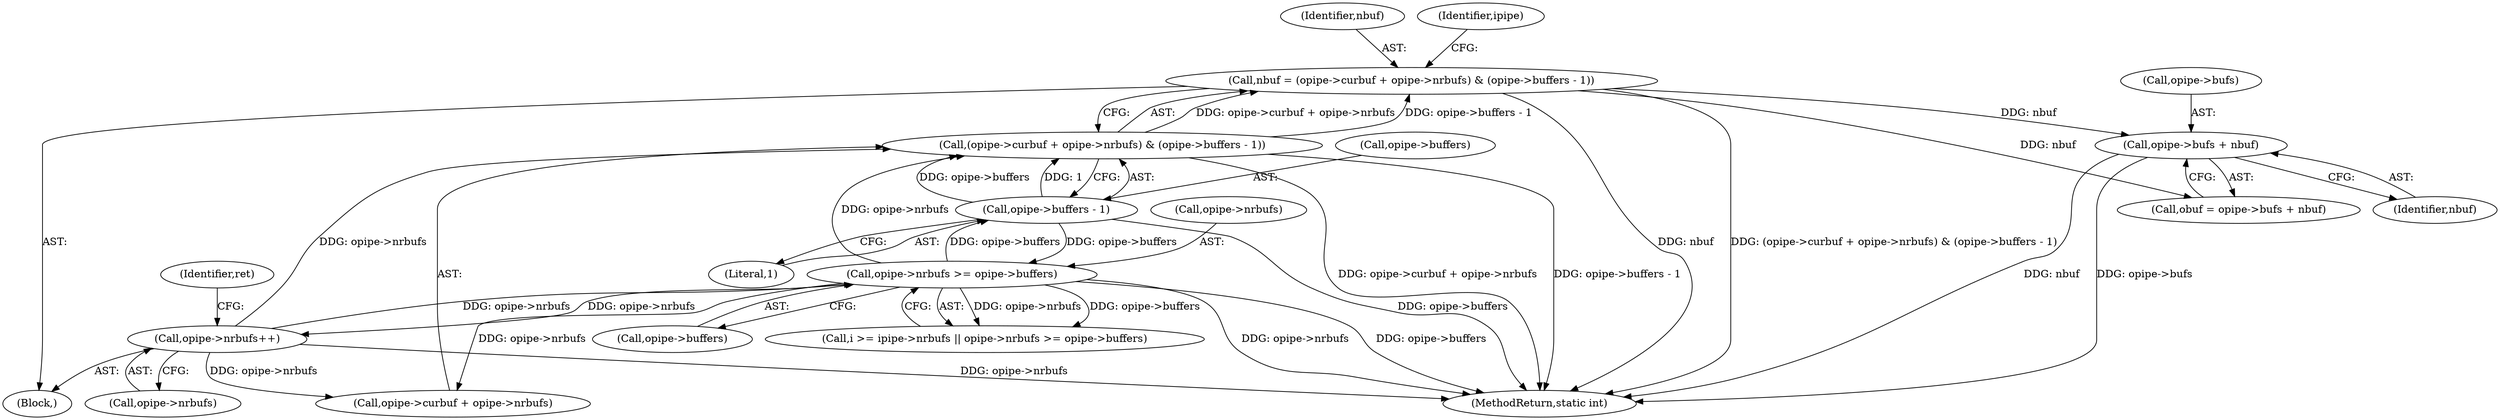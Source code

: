 digraph "0_linux_6b3a707736301c2128ca85ce85fb13f60b5e350a_1@pointer" {
"1000210" [label="(Call,opipe->bufs + nbuf)"];
"1000178" [label="(Call,nbuf = (opipe->curbuf + opipe->nrbufs) & (opipe->buffers - 1))"];
"1000180" [label="(Call,(opipe->curbuf + opipe->nrbufs) & (opipe->buffers - 1))"];
"1000238" [label="(Call,opipe->nrbufs++)"];
"1000153" [label="(Call,opipe->nrbufs >= opipe->buffers)"];
"1000188" [label="(Call,opipe->buffers - 1)"];
"1000157" [label="(Call,opipe->buffers)"];
"1000243" [label="(Identifier,ret)"];
"1000127" [label="(Block,)"];
"1000179" [label="(Identifier,nbuf)"];
"1000189" [label="(Call,opipe->buffers)"];
"1000214" [label="(Identifier,nbuf)"];
"1000211" [label="(Call,opipe->bufs)"];
"1000192" [label="(Literal,1)"];
"1000188" [label="(Call,opipe->buffers - 1)"];
"1000181" [label="(Call,opipe->curbuf + opipe->nrbufs)"];
"1000154" [label="(Call,opipe->nrbufs)"];
"1000196" [label="(Identifier,ipipe)"];
"1000282" [label="(MethodReturn,static int)"];
"1000210" [label="(Call,opipe->bufs + nbuf)"];
"1000239" [label="(Call,opipe->nrbufs)"];
"1000178" [label="(Call,nbuf = (opipe->curbuf + opipe->nrbufs) & (opipe->buffers - 1))"];
"1000208" [label="(Call,obuf = opipe->bufs + nbuf)"];
"1000238" [label="(Call,opipe->nrbufs++)"];
"1000153" [label="(Call,opipe->nrbufs >= opipe->buffers)"];
"1000147" [label="(Call,i >= ipipe->nrbufs || opipe->nrbufs >= opipe->buffers)"];
"1000180" [label="(Call,(opipe->curbuf + opipe->nrbufs) & (opipe->buffers - 1))"];
"1000210" -> "1000208"  [label="AST: "];
"1000210" -> "1000214"  [label="CFG: "];
"1000211" -> "1000210"  [label="AST: "];
"1000214" -> "1000210"  [label="AST: "];
"1000208" -> "1000210"  [label="CFG: "];
"1000210" -> "1000282"  [label="DDG: nbuf"];
"1000210" -> "1000282"  [label="DDG: opipe->bufs"];
"1000178" -> "1000210"  [label="DDG: nbuf"];
"1000178" -> "1000127"  [label="AST: "];
"1000178" -> "1000180"  [label="CFG: "];
"1000179" -> "1000178"  [label="AST: "];
"1000180" -> "1000178"  [label="AST: "];
"1000196" -> "1000178"  [label="CFG: "];
"1000178" -> "1000282"  [label="DDG: nbuf"];
"1000178" -> "1000282"  [label="DDG: (opipe->curbuf + opipe->nrbufs) & (opipe->buffers - 1)"];
"1000180" -> "1000178"  [label="DDG: opipe->curbuf + opipe->nrbufs"];
"1000180" -> "1000178"  [label="DDG: opipe->buffers - 1"];
"1000178" -> "1000208"  [label="DDG: nbuf"];
"1000180" -> "1000188"  [label="CFG: "];
"1000181" -> "1000180"  [label="AST: "];
"1000188" -> "1000180"  [label="AST: "];
"1000180" -> "1000282"  [label="DDG: opipe->curbuf + opipe->nrbufs"];
"1000180" -> "1000282"  [label="DDG: opipe->buffers - 1"];
"1000238" -> "1000180"  [label="DDG: opipe->nrbufs"];
"1000153" -> "1000180"  [label="DDG: opipe->nrbufs"];
"1000188" -> "1000180"  [label="DDG: opipe->buffers"];
"1000188" -> "1000180"  [label="DDG: 1"];
"1000238" -> "1000127"  [label="AST: "];
"1000238" -> "1000239"  [label="CFG: "];
"1000239" -> "1000238"  [label="AST: "];
"1000243" -> "1000238"  [label="CFG: "];
"1000238" -> "1000282"  [label="DDG: opipe->nrbufs"];
"1000238" -> "1000153"  [label="DDG: opipe->nrbufs"];
"1000238" -> "1000181"  [label="DDG: opipe->nrbufs"];
"1000153" -> "1000238"  [label="DDG: opipe->nrbufs"];
"1000153" -> "1000147"  [label="AST: "];
"1000153" -> "1000157"  [label="CFG: "];
"1000154" -> "1000153"  [label="AST: "];
"1000157" -> "1000153"  [label="AST: "];
"1000147" -> "1000153"  [label="CFG: "];
"1000153" -> "1000282"  [label="DDG: opipe->nrbufs"];
"1000153" -> "1000282"  [label="DDG: opipe->buffers"];
"1000153" -> "1000147"  [label="DDG: opipe->nrbufs"];
"1000153" -> "1000147"  [label="DDG: opipe->buffers"];
"1000188" -> "1000153"  [label="DDG: opipe->buffers"];
"1000153" -> "1000181"  [label="DDG: opipe->nrbufs"];
"1000153" -> "1000188"  [label="DDG: opipe->buffers"];
"1000188" -> "1000192"  [label="CFG: "];
"1000189" -> "1000188"  [label="AST: "];
"1000192" -> "1000188"  [label="AST: "];
"1000188" -> "1000282"  [label="DDG: opipe->buffers"];
}
